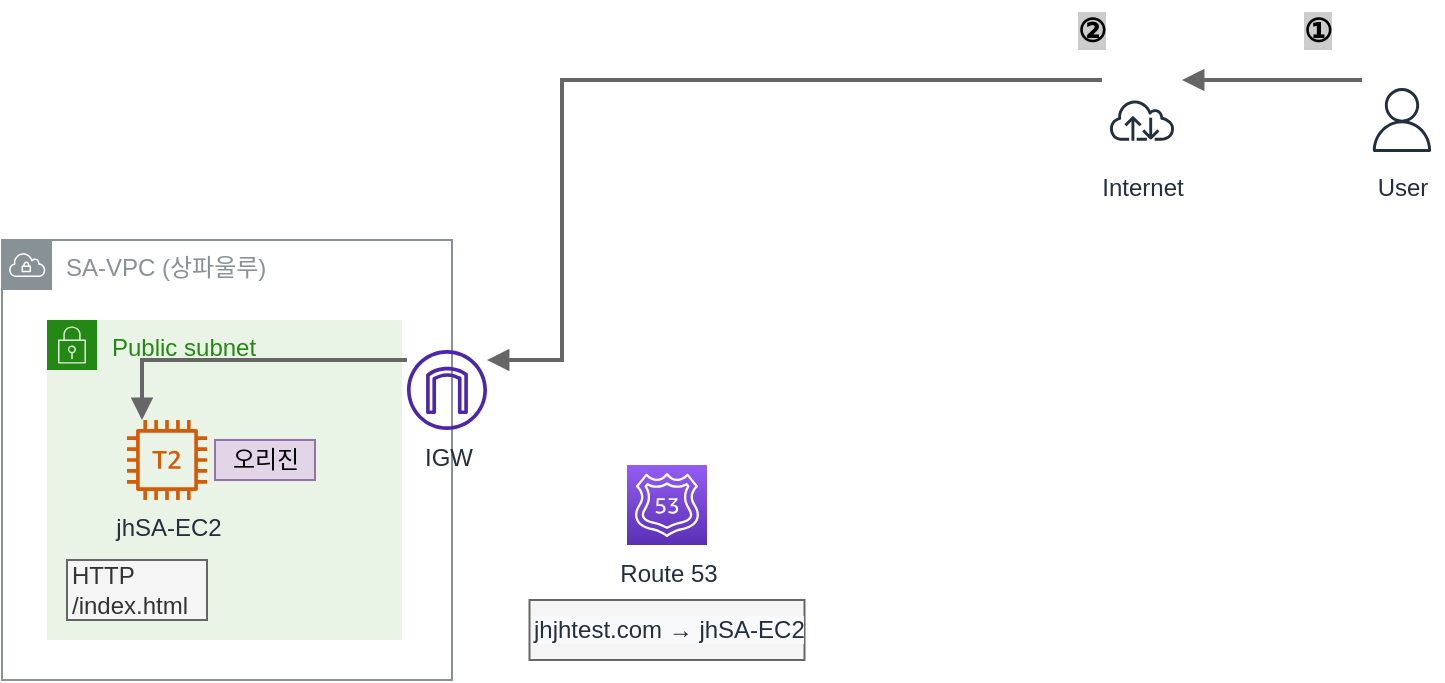 <mxfile version="20.6.2" type="device"><diagram id="G6hXpF-RepXIlAMaRzVV" name="페이지-1"><mxGraphModel dx="1106" dy="892" grid="1" gridSize="10" guides="1" tooltips="1" connect="1" arrows="1" fold="1" page="1" pageScale="1" pageWidth="827" pageHeight="1169" math="0" shadow="0"><root><mxCell id="0"/><mxCell id="1" parent="0"/><mxCell id="diHG1Lyt3MU_0fCTECPG-1" value="SA-VPC (상파울루)" style="sketch=0;outlineConnect=0;gradientColor=none;html=1;whiteSpace=wrap;fontSize=12;fontStyle=0;shape=mxgraph.aws4.group;grIcon=mxgraph.aws4.group_vpc;strokeColor=#879196;fillColor=none;verticalAlign=top;align=left;spacingLeft=30;fontColor=#879196;dashed=0;" vertex="1" parent="1"><mxGeometry x="40" y="140" width="225" height="220" as="geometry"/></mxCell><mxCell id="diHG1Lyt3MU_0fCTECPG-2" value="Public subnet" style="points=[[0,0],[0.25,0],[0.5,0],[0.75,0],[1,0],[1,0.25],[1,0.5],[1,0.75],[1,1],[0.75,1],[0.5,1],[0.25,1],[0,1],[0,0.75],[0,0.5],[0,0.25]];outlineConnect=0;gradientColor=none;html=1;whiteSpace=wrap;fontSize=12;fontStyle=0;container=1;pointerEvents=0;collapsible=0;recursiveResize=0;shape=mxgraph.aws4.group;grIcon=mxgraph.aws4.group_security_group;grStroke=0;strokeColor=#248814;fillColor=#E9F3E6;verticalAlign=top;align=left;spacingLeft=30;fontColor=#248814;dashed=0;" vertex="1" parent="1"><mxGeometry x="62.5" y="180" width="177.5" height="160" as="geometry"/></mxCell><mxCell id="diHG1Lyt3MU_0fCTECPG-3" value="jhSA-EC2" style="sketch=0;outlineConnect=0;fontColor=#232F3E;gradientColor=none;fillColor=#D45B07;strokeColor=none;dashed=0;verticalLabelPosition=bottom;verticalAlign=top;align=center;html=1;fontSize=12;fontStyle=0;aspect=fixed;pointerEvents=1;shape=mxgraph.aws4.t2_instance;" vertex="1" parent="1"><mxGeometry x="102.5" y="230" width="40" height="40" as="geometry"/></mxCell><mxCell id="diHG1Lyt3MU_0fCTECPG-4" value="HTTP&lt;br&gt;&lt;div style=&quot;&quot;&gt;&lt;span style=&quot;background-color: initial;&quot;&gt;/index.html&lt;/span&gt;&lt;/div&gt;" style="text;html=1;strokeColor=#666666;fillColor=#f5f5f5;align=left;verticalAlign=middle;whiteSpace=wrap;rounded=0;fontSize=12;fontColor=#333333;" vertex="1" parent="1"><mxGeometry x="72.5" y="300" width="70" height="30" as="geometry"/></mxCell><mxCell id="diHG1Lyt3MU_0fCTECPG-5" value="오리진" style="text;html=1;strokeColor=#9673a6;fillColor=#e1d5e7;align=center;verticalAlign=middle;whiteSpace=wrap;rounded=0;" vertex="1" parent="1"><mxGeometry x="146.5" y="240" width="50" height="20" as="geometry"/></mxCell><mxCell id="diHG1Lyt3MU_0fCTECPG-6" style="edgeStyle=orthogonalEdgeStyle;rounded=0;orthogonalLoop=1;jettySize=auto;html=1;strokeWidth=2;endArrow=block;endFill=1;fillColor=#f5f5f5;strokeColor=#666666;" edge="1" parent="1" source="diHG1Lyt3MU_0fCTECPG-8" target="diHG1Lyt3MU_0fCTECPG-3"><mxGeometry relative="1" as="geometry"><Array as="points"><mxPoint x="110" y="200"/></Array></mxGeometry></mxCell><mxCell id="diHG1Lyt3MU_0fCTECPG-8" value="IGW" style="sketch=0;outlineConnect=0;fontColor=#232F3E;gradientColor=none;fillColor=#4D27AA;strokeColor=none;dashed=0;verticalLabelPosition=bottom;verticalAlign=top;align=center;html=1;fontSize=12;fontStyle=0;aspect=fixed;pointerEvents=1;shape=mxgraph.aws4.internet_gateway;" vertex="1" parent="1"><mxGeometry x="242.5" y="195" width="40" height="40" as="geometry"/></mxCell><mxCell id="diHG1Lyt3MU_0fCTECPG-9" value="Route 53" style="sketch=0;points=[[0,0,0],[0.25,0,0],[0.5,0,0],[0.75,0,0],[1,0,0],[0,1,0],[0.25,1,0],[0.5,1,0],[0.75,1,0],[1,1,0],[0,0.25,0],[0,0.5,0],[0,0.75,0],[1,0.25,0],[1,0.5,0],[1,0.75,0]];outlineConnect=0;fontColor=#232F3E;gradientColor=#945DF2;gradientDirection=north;fillColor=#5A30B5;strokeColor=#ffffff;dashed=0;verticalLabelPosition=bottom;verticalAlign=top;align=center;html=1;fontSize=12;fontStyle=0;aspect=fixed;shape=mxgraph.aws4.resourceIcon;resIcon=mxgraph.aws4.route_53;" vertex="1" parent="1"><mxGeometry x="352.5" y="252.5" width="40" height="40" as="geometry"/></mxCell><mxCell id="diHG1Lyt3MU_0fCTECPG-10" value="&lt;span style=&quot;color: rgb(35, 47, 62); font-family: Helvetica; font-size: 12px; font-style: normal; font-variant-ligatures: normal; font-variant-caps: normal; font-weight: 400; letter-spacing: normal; orphans: 2; text-indent: 0px; text-transform: none; widows: 2; word-spacing: 0px; -webkit-text-stroke-width: 0px; background-color: rgb(248, 249, 250); text-decoration-thickness: initial; text-decoration-style: initial; text-decoration-color: initial; float: none; display: inline !important;&quot;&gt;jhjhtest.com → jhSA-EC2&lt;/span&gt;" style="text;html=1;strokeColor=#666666;fillColor=#f5f5f5;align=left;verticalAlign=middle;whiteSpace=wrap;rounded=0;fontColor=#333333;" vertex="1" parent="1"><mxGeometry x="303.75" y="320" width="137.5" height="30" as="geometry"/></mxCell><mxCell id="diHG1Lyt3MU_0fCTECPG-26" style="edgeStyle=orthogonalEdgeStyle;rounded=0;orthogonalLoop=1;jettySize=auto;html=1;strokeWidth=2;endArrow=block;endFill=1;fillColor=#f5f5f5;strokeColor=#666666;" edge="1" parent="1"><mxGeometry relative="1" as="geometry"><mxPoint x="720" y="60" as="sourcePoint"/><mxPoint x="630" y="60" as="targetPoint"/></mxGeometry></mxCell><mxCell id="diHG1Lyt3MU_0fCTECPG-27" value="User" style="sketch=0;outlineConnect=0;fontColor=#232F3E;gradientColor=none;strokeColor=#232F3E;fillColor=#ffffff;dashed=0;verticalLabelPosition=bottom;verticalAlign=top;align=center;html=1;fontSize=12;fontStyle=0;aspect=fixed;shape=mxgraph.aws4.resourceIcon;resIcon=mxgraph.aws4.user;" vertex="1" parent="1"><mxGeometry x="720" y="60" width="40" height="40" as="geometry"/></mxCell><mxCell id="diHG1Lyt3MU_0fCTECPG-33" value="①" style="text;html=1;strokeColor=none;fillColor=none;align=center;verticalAlign=middle;whiteSpace=wrap;rounded=0;fontSize=16;fontStyle=1;labelBackgroundColor=#CCCCCC;" vertex="1" parent="1"><mxGeometry x="682.5" y="25" width="30" height="20" as="geometry"/></mxCell><mxCell id="diHG1Lyt3MU_0fCTECPG-34" value="②" style="text;html=1;strokeColor=none;fillColor=none;align=center;verticalAlign=middle;whiteSpace=wrap;rounded=0;labelBackgroundColor=#CCCCCC;fontSize=16;fontStyle=1" vertex="1" parent="1"><mxGeometry x="570" y="20" width="30" height="30" as="geometry"/></mxCell><mxCell id="diHG1Lyt3MU_0fCTECPG-35" style="edgeStyle=orthogonalEdgeStyle;rounded=0;orthogonalLoop=1;jettySize=auto;html=1;strokeWidth=2;endArrow=block;endFill=1;fillColor=#f5f5f5;strokeColor=#666666;" edge="1" parent="1" source="diHG1Lyt3MU_0fCTECPG-36" target="diHG1Lyt3MU_0fCTECPG-8"><mxGeometry relative="1" as="geometry"><Array as="points"><mxPoint x="320" y="60"/><mxPoint x="320" y="200"/></Array></mxGeometry></mxCell><mxCell id="diHG1Lyt3MU_0fCTECPG-36" value="Internet" style="sketch=0;outlineConnect=0;fontColor=#232F3E;gradientColor=none;strokeColor=#232F3E;fillColor=#ffffff;dashed=0;verticalLabelPosition=bottom;verticalAlign=top;align=center;html=1;fontSize=12;fontStyle=0;aspect=fixed;shape=mxgraph.aws4.resourceIcon;resIcon=mxgraph.aws4.internet;" vertex="1" parent="1"><mxGeometry x="590" y="60" width="40" height="40" as="geometry"/></mxCell></root></mxGraphModel></diagram></mxfile>